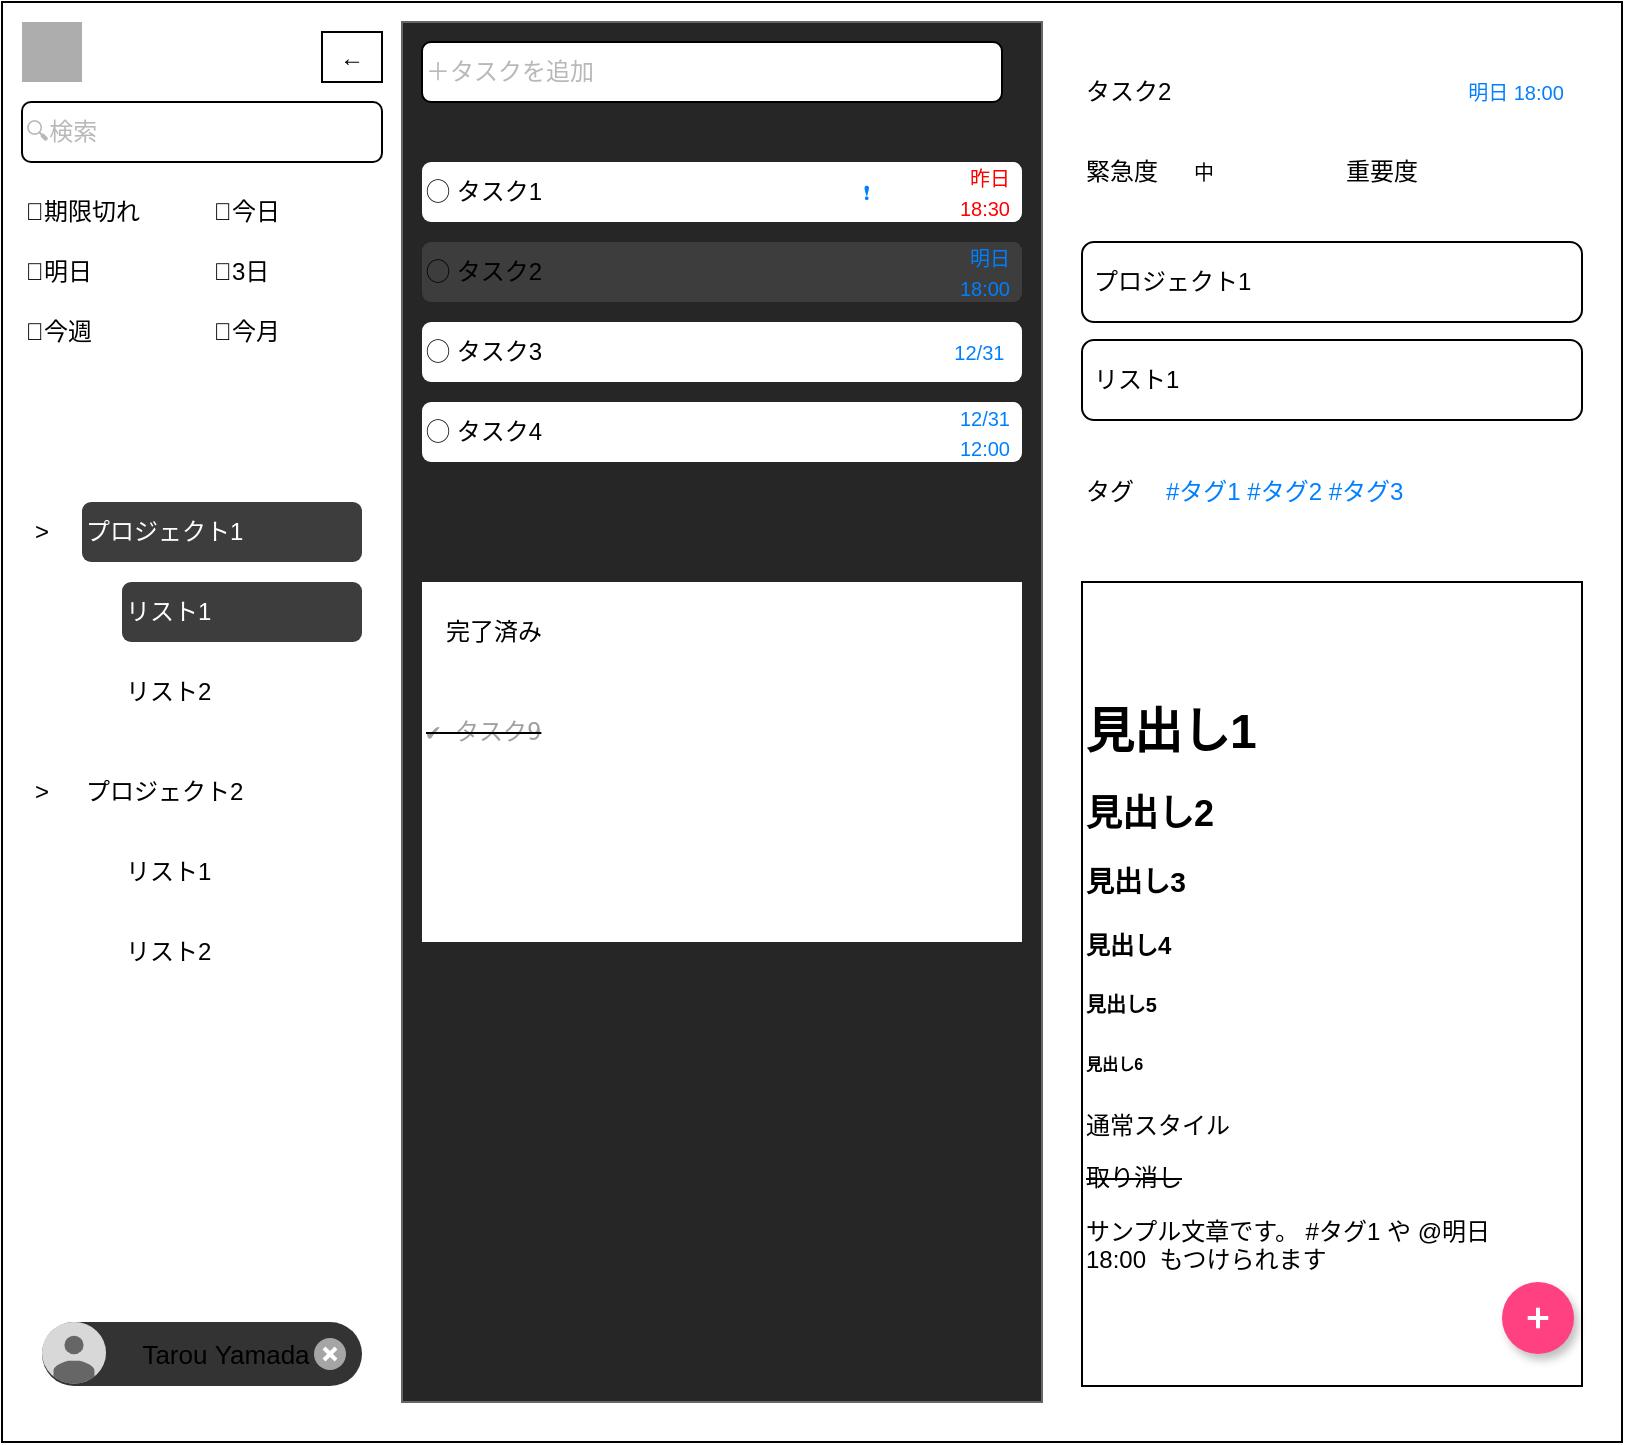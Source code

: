 <mxfile version="26.0.4">
  <diagram name="ページ1" id="5h4TbbJ6Ypmz8vVngbdw">
    <mxGraphModel dx="915" dy="823" grid="1" gridSize="10" guides="1" tooltips="1" connect="1" arrows="1" fold="1" page="1" pageScale="1" pageWidth="827" pageHeight="1169" math="0" shadow="0">
      <root>
        <mxCell id="0" />
        <mxCell id="1" parent="0" />
        <mxCell id="n6YYVhby_2eLl_aleb5d-1" value="" style="rounded=0;whiteSpace=wrap;html=1;" parent="1" vertex="1">
          <mxGeometry y="40" width="810" height="720" as="geometry" />
        </mxCell>
        <mxCell id="n6YYVhby_2eLl_aleb5d-2" value="" style="rounded=0;whiteSpace=wrap;html=1;strokeColor=none;" parent="1" vertex="1">
          <mxGeometry x="10" y="50" width="180" height="700" as="geometry" />
        </mxCell>
        <mxCell id="n6YYVhby_2eLl_aleb5d-4" value="📅今日" style="rounded=1;whiteSpace=wrap;html=1;align=left;strokeColor=none;" parent="1" vertex="1">
          <mxGeometry x="104" y="130" width="76" height="30" as="geometry" />
        </mxCell>
        <mxCell id="n6YYVhby_2eLl_aleb5d-5" value="" style="rounded=0;whiteSpace=wrap;html=1;fillColor=#262626;gradientColor=none;strokeColor=#666666;" parent="1" vertex="1">
          <mxGeometry x="200" y="50" width="320" height="690" as="geometry" />
        </mxCell>
        <mxCell id="n6YYVhby_2eLl_aleb5d-6" value="" style="rounded=0;whiteSpace=wrap;html=1;strokeColor=none;" parent="1" vertex="1">
          <mxGeometry x="530" y="50" width="270" height="690" as="geometry" />
        </mxCell>
        <mxCell id="n6YYVhby_2eLl_aleb5d-7" value="📅明日" style="rounded=1;whiteSpace=wrap;html=1;align=left;strokeColor=none;" parent="1" vertex="1">
          <mxGeometry x="10" y="160" width="80" height="30" as="geometry" />
        </mxCell>
        <mxCell id="n6YYVhby_2eLl_aleb5d-8" value="📅3日" style="rounded=1;whiteSpace=wrap;html=1;align=left;strokeColor=none;" parent="1" vertex="1">
          <mxGeometry x="104" y="160" width="76" height="30" as="geometry" />
        </mxCell>
        <mxCell id="n6YYVhby_2eLl_aleb5d-23" value="Tarou&amp;nbsp;&lt;span style=&quot;background-color: initial;&quot;&gt;Yamada&lt;/span&gt;" style="shape=rect;arcSize=50;strokeColor=none;fillColor=#333333;rounded=1;spacingLeft=24;fontSize=13;align=center;whiteSpace=wrap;html=1;" parent="1" vertex="1">
          <mxGeometry x="20" y="700" width="160" height="32" as="geometry" />
        </mxCell>
        <mxCell id="n6YYVhby_2eLl_aleb5d-24" value="" style="dashed=0;shape=mxgraph.gmdl.user;strokeColor=none;fillColor=#666666;" parent="n6YYVhby_2eLl_aleb5d-23" vertex="1">
          <mxGeometry width="32" height="32" relative="1" as="geometry" />
        </mxCell>
        <mxCell id="n6YYVhby_2eLl_aleb5d-25" value="" style="shape=ellipse;strokeColor=none;fillColor=#A5A5A5;aspect=fixed;" parent="n6YYVhby_2eLl_aleb5d-23" vertex="1">
          <mxGeometry x="1" y="0.5" width="16" height="16" relative="1" as="geometry">
            <mxPoint x="-24" y="-8" as="offset" />
          </mxGeometry>
        </mxCell>
        <mxCell id="n6YYVhby_2eLl_aleb5d-26" value="" style="dashed=0;shape=mxgraph.gmdl.x;strokeColor=#ffffff;strokeWidth=2;" parent="n6YYVhby_2eLl_aleb5d-25" vertex="1">
          <mxGeometry x="5" y="5" width="6" height="6" as="geometry" />
        </mxCell>
        <mxCell id="n6YYVhby_2eLl_aleb5d-34" value="" style="shape=image;html=1;verticalAlign=top;verticalLabelPosition=bottom;labelBackgroundColor=none;imageAspect=0;aspect=fixed;image=https://cdn4.iconfinder.com/data/icons/flat-black/128/menu.png;fontColor=none;noLabel=1;imageBorder=none;imageBackground=#ADADAD;" parent="1" vertex="1">
          <mxGeometry x="10" y="50" width="30" height="30" as="geometry" />
        </mxCell>
        <mxCell id="n6YYVhby_2eLl_aleb5d-35" value="" style="group" parent="1" vertex="1" connectable="0">
          <mxGeometry x="10" y="290" width="170" height="110" as="geometry" />
        </mxCell>
        <mxCell id="n6YYVhby_2eLl_aleb5d-27" value="プロジェクト1" style="rounded=1;whiteSpace=wrap;html=1;align=left;labelBackgroundColor=none;fillColor=#3D3D3D;fontColor=#FFFFFF;strokeColor=none;" parent="n6YYVhby_2eLl_aleb5d-35" vertex="1">
          <mxGeometry x="30" width="140" height="30" as="geometry" />
        </mxCell>
        <mxCell id="n6YYVhby_2eLl_aleb5d-28" value="リスト2" style="rounded=1;whiteSpace=wrap;html=1;align=left;strokeColor=none;" parent="n6YYVhby_2eLl_aleb5d-35" vertex="1">
          <mxGeometry x="50" y="80" width="120" height="30" as="geometry" />
        </mxCell>
        <mxCell id="n6YYVhby_2eLl_aleb5d-32" value="リスト1" style="rounded=1;whiteSpace=wrap;html=1;align=left;labelBackgroundColor=none;fillColor=#3D3D3D;fontColor=#FFFFFF;strokeColor=none;" parent="n6YYVhby_2eLl_aleb5d-35" vertex="1">
          <mxGeometry x="50" y="40" width="120" height="30" as="geometry" />
        </mxCell>
        <mxCell id="n6YYVhby_2eLl_aleb5d-33" value="&amp;gt;" style="rounded=0;whiteSpace=wrap;html=1;strokeColor=none;" parent="n6YYVhby_2eLl_aleb5d-35" vertex="1">
          <mxGeometry y="5" width="20" height="20" as="geometry" />
        </mxCell>
        <mxCell id="n6YYVhby_2eLl_aleb5d-36" value="" style="group;strokeColor=none;" parent="1" vertex="1" connectable="0">
          <mxGeometry x="10" y="420" width="170" height="110" as="geometry" />
        </mxCell>
        <mxCell id="n6YYVhby_2eLl_aleb5d-37" value="プロジェクト2" style="rounded=1;whiteSpace=wrap;html=1;align=left;labelBackgroundColor=none;strokeColor=none;fillColor=default;" parent="n6YYVhby_2eLl_aleb5d-36" vertex="1">
          <mxGeometry x="30" width="140" height="30" as="geometry" />
        </mxCell>
        <mxCell id="n6YYVhby_2eLl_aleb5d-38" value="リスト2" style="rounded=1;whiteSpace=wrap;html=1;align=left;strokeColor=none;" parent="n6YYVhby_2eLl_aleb5d-36" vertex="1">
          <mxGeometry x="50" y="80" width="120" height="30" as="geometry" />
        </mxCell>
        <mxCell id="n6YYVhby_2eLl_aleb5d-39" value="リスト1" style="rounded=1;whiteSpace=wrap;html=1;align=left;labelBackgroundColor=none;strokeColor=none;fillColor=default;" parent="n6YYVhby_2eLl_aleb5d-36" vertex="1">
          <mxGeometry x="50" y="40" width="120" height="30" as="geometry" />
        </mxCell>
        <mxCell id="n6YYVhby_2eLl_aleb5d-40" value="&amp;gt;" style="rounded=0;whiteSpace=wrap;html=1;strokeColor=none;" parent="n6YYVhby_2eLl_aleb5d-36" vertex="1">
          <mxGeometry y="5" width="20" height="20" as="geometry" />
        </mxCell>
        <mxCell id="n6YYVhby_2eLl_aleb5d-41" value="タスク2" style="rounded=0;whiteSpace=wrap;html=1;align=left;strokeColor=none;" parent="1" vertex="1">
          <mxGeometry x="540" y="70" width="130" height="30" as="geometry" />
        </mxCell>
        <mxCell id="n6YYVhby_2eLl_aleb5d-44" value="&lt;div style=&quot;text-align: justify;&quot;&gt;&lt;br&gt;&lt;/div&gt;" style="rounded=0;whiteSpace=wrap;html=1;strokeColor=none;" parent="1" vertex="1">
          <mxGeometry x="210" y="330" width="300" height="180" as="geometry" />
        </mxCell>
        <mxCell id="n6YYVhby_2eLl_aleb5d-45" value="完了済み" style="rounded=0;whiteSpace=wrap;html=1;align=left;strokeColor=none;" parent="1" vertex="1">
          <mxGeometry x="220" y="340" width="280" height="30" as="geometry" />
        </mxCell>
        <mxCell id="n6YYVhby_2eLl_aleb5d-46" value="&lt;pre style=&quot;text-align: justify;&quot;&gt;&lt;strike&gt;&lt;font color=&quot;#a1a1a1&quot;&gt;✔ タスク9&lt;/font&gt;&lt;/strike&gt;&lt;/pre&gt;" style="rounded=1;whiteSpace=wrap;html=1;align=left;strokeColor=none;fillStyle=auto;gradientColor=none;" parent="1" vertex="1">
          <mxGeometry x="210" y="390" width="300" height="30" as="geometry" />
        </mxCell>
        <mxCell id="n6YYVhby_2eLl_aleb5d-50" value="&lt;div&gt;&lt;span style=&quot;color: light-dark(rgb(0, 127, 255), rgb(0, 127, 255)); font-size: 10px; background-color: transparent;&quot;&gt;明日 18:00&lt;/span&gt;&lt;br&gt;&lt;/div&gt;" style="rounded=0;whiteSpace=wrap;html=1;strokeColor=none;" parent="1" vertex="1">
          <mxGeometry x="724" y="70" width="66" height="30" as="geometry" />
        </mxCell>
        <mxCell id="n6YYVhby_2eLl_aleb5d-57" value="&lt;h1&gt;見出し1&lt;/h1&gt;&lt;h2&gt;見出し2&lt;/h2&gt;&lt;h3&gt;見出し3&lt;/h3&gt;&lt;h4&gt;見出し4&lt;/h4&gt;&lt;h5&gt;見出し5&lt;/h5&gt;&lt;h6&gt;見出し6&lt;/h6&gt;&lt;p&gt;通常スタイル&lt;/p&gt;&lt;p&gt;&lt;strike&gt;取り消し&lt;/strike&gt;&lt;/p&gt;&lt;p&gt;サンプル文章です。 &lt;font&gt;&lt;font style=&quot;color: light-dark(rgb(0, 0, 0), rgb(0, 127, 255));&quot;&gt;#タグ1&lt;/font&gt;&amp;nbsp;や &lt;font style=&quot;color: light-dark(rgb(0, 0, 0), rgb(0, 127, 255));&quot;&gt;@明日 18:00&lt;/font&gt;&amp;nbsp;&amp;nbsp;&lt;/font&gt;もつけられます&lt;/p&gt;" style="rounded=0;whiteSpace=wrap;html=1;align=left;" parent="1" vertex="1">
          <mxGeometry x="540" y="330" width="250" height="402" as="geometry" />
        </mxCell>
        <mxCell id="n6YYVhby_2eLl_aleb5d-19" value="" style="shape=ellipse;fillColor=#FF4081;strokeColor=none;shadow=1;aspect=fixed;sketch=0;html=1;labelPosition=center;verticalLabelPosition=bottom;align=center;verticalAlign=top;" parent="1" vertex="1">
          <mxGeometry x="750" y="680" width="36" height="36" as="geometry" />
        </mxCell>
        <mxCell id="n6YYVhby_2eLl_aleb5d-20" value="" style="dashed=0;html=1;shape=mxgraph.gmdl.plus;strokeColor=#ffffff;strokeWidth=2;shadow=0;sketch=0;" parent="n6YYVhby_2eLl_aleb5d-19" vertex="1">
          <mxGeometry x="12.857" y="12.857" width="10.286" height="10.286" as="geometry" />
        </mxCell>
        <mxCell id="vU3zSg6w9GPp_9O03FrT-2" value="&lt;font style=&quot;color: rgb(184, 184, 184);&quot;&gt;🔍️検索&lt;/font&gt;" style="rounded=1;whiteSpace=wrap;html=1;align=left;strokeColor=light-dark(#000000,#9E9E9E);" parent="1" vertex="1">
          <mxGeometry x="10" y="90" width="180" height="30" as="geometry" />
        </mxCell>
        <mxCell id="vU3zSg6w9GPp_9O03FrT-3" value="←" style="rounded=0;whiteSpace=wrap;html=1;" parent="1" vertex="1">
          <mxGeometry x="160" y="55" width="30" height="25" as="geometry" />
        </mxCell>
        <mxCell id="vU3zSg6w9GPp_9O03FrT-4" value="プロジェクト1" style="rounded=1;whiteSpace=wrap;html=1;align=left;spacingLeft=4;" parent="1" vertex="1">
          <mxGeometry x="540" y="160" width="250" height="40" as="geometry" />
        </mxCell>
        <mxCell id="vU3zSg6w9GPp_9O03FrT-5" value="リスト1" style="rounded=1;whiteSpace=wrap;html=1;align=left;spacingLeft=4;" parent="1" vertex="1">
          <mxGeometry x="540" y="209" width="250" height="40" as="geometry" />
        </mxCell>
        <mxCell id="vU3zSg6w9GPp_9O03FrT-7" value="緊急度" style="rounded=0;whiteSpace=wrap;html=1;align=left;strokeColor=none;" parent="1" vertex="1">
          <mxGeometry x="540" y="110" width="50" height="30" as="geometry" />
        </mxCell>
        <mxCell id="vU3zSg6w9GPp_9O03FrT-8" value="重要度" style="rounded=0;whiteSpace=wrap;html=1;align=left;strokeColor=none;" parent="1" vertex="1">
          <mxGeometry x="670" y="110" width="50" height="30" as="geometry" />
        </mxCell>
        <mxCell id="vU3zSg6w9GPp_9O03FrT-9" value="&lt;span style=&quot;font-size: 10px; text-align: center;&quot;&gt;&lt;font style=&quot;color: rgb(255, 255, 255);&quot;&gt;中&lt;/font&gt;&lt;/span&gt;" style="rounded=1;whiteSpace=wrap;html=1;align=left;spacingLeft=4;strokeColor=none;" parent="1" vertex="1">
          <mxGeometry x="750" y="110" width="50" height="30" as="geometry" />
        </mxCell>
        <mxCell id="vU3zSg6w9GPp_9O03FrT-10" value="&lt;div style=&quot;text-align: center;&quot;&gt;&lt;span style=&quot;background-color: transparent; color: light-dark(rgb(0, 0, 0), rgb(255, 255, 255)); font-size: 10px;&quot;&gt;中&lt;/span&gt;&lt;/div&gt;" style="rounded=1;whiteSpace=wrap;html=1;align=left;spacingLeft=4;strokeColor=none;" parent="1" vertex="1">
          <mxGeometry x="590" y="110" width="40" height="30" as="geometry" />
        </mxCell>
        <mxCell id="vU3zSg6w9GPp_9O03FrT-11" value="タグ" style="rounded=0;whiteSpace=wrap;html=1;align=left;strokeColor=none;" parent="1" vertex="1">
          <mxGeometry x="540" y="270" width="50" height="30" as="geometry" />
        </mxCell>
        <mxCell id="vU3zSg6w9GPp_9O03FrT-13" value="&lt;p&gt;&lt;span style=&quot;color: light-dark(rgb(0, 127, 255), rgb(0, 127, 255)); background-color: transparent;&quot;&gt;#タグ1 #タグ2 #タグ3&lt;/span&gt;&lt;/p&gt;" style="rounded=0;whiteSpace=wrap;html=1;strokeColor=none;align=left;fontSize=12;" parent="1" vertex="1">
          <mxGeometry x="580" y="270" width="200" height="30" as="geometry" />
        </mxCell>
        <mxCell id="DxYMQf74PoOJkx8qLQiR-1" value="📅期限切れ" style="rounded=1;whiteSpace=wrap;html=1;align=left;strokeColor=none;" vertex="1" parent="1">
          <mxGeometry x="10" y="130" width="80" height="30" as="geometry" />
        </mxCell>
        <mxCell id="DxYMQf74PoOJkx8qLQiR-2" value="📅今週" style="rounded=1;whiteSpace=wrap;html=1;align=left;strokeColor=none;" vertex="1" parent="1">
          <mxGeometry x="10" y="190" width="80" height="30" as="geometry" />
        </mxCell>
        <mxCell id="DxYMQf74PoOJkx8qLQiR-3" value="" style="group" vertex="1" connectable="0" parent="1">
          <mxGeometry x="210" y="120" width="300" height="30" as="geometry" />
        </mxCell>
        <mxCell id="n6YYVhby_2eLl_aleb5d-31" value="◯ タスク1" style="rounded=1;whiteSpace=wrap;html=1;align=left;strokeColor=none;" parent="DxYMQf74PoOJkx8qLQiR-3" vertex="1">
          <mxGeometry width="300" height="30" as="geometry" />
        </mxCell>
        <mxCell id="n6YYVhby_2eLl_aleb5d-47" value="&lt;font style=&quot;font-size: 10px;&quot;&gt;昨日&lt;br&gt;18:30&lt;/font&gt;" style="rounded=0;whiteSpace=wrap;html=1;strokeColor=none;align=right;fontColor=#FF0000;" parent="DxYMQf74PoOJkx8qLQiR-3" vertex="1">
          <mxGeometry x="240" width="56" height="30" as="geometry" />
        </mxCell>
        <mxCell id="n6YYVhby_2eLl_aleb5d-55" value="&lt;font style=&quot;font-size: 10px;&quot; color=&quot;#007fff&quot;&gt;&amp;nbsp; ❗️　&lt;/font&gt;" style="rounded=0;whiteSpace=wrap;html=1;strokeColor=none;align=right;" parent="DxYMQf74PoOJkx8qLQiR-3" vertex="1">
          <mxGeometry x="200" width="26" height="30" as="geometry" />
        </mxCell>
        <mxCell id="DxYMQf74PoOJkx8qLQiR-4" value="" style="group" vertex="1" connectable="0" parent="1">
          <mxGeometry x="210" y="160" width="300" height="30" as="geometry" />
        </mxCell>
        <mxCell id="n6YYVhby_2eLl_aleb5d-42" value="◯ タスク2" style="rounded=1;whiteSpace=wrap;html=1;align=left;strokeColor=none;fillColor=#3D3D3D;" parent="DxYMQf74PoOJkx8qLQiR-4" vertex="1">
          <mxGeometry width="300" height="30" as="geometry" />
        </mxCell>
        <mxCell id="n6YYVhby_2eLl_aleb5d-48" value="&lt;font style=&quot;font-size: 10px;&quot; color=&quot;#007fff&quot;&gt;&amp;nbsp;明日&lt;br&gt;18:00&lt;/font&gt;" style="rounded=0;whiteSpace=wrap;html=1;strokeColor=none;align=right;fillColor=none;" parent="DxYMQf74PoOJkx8qLQiR-4" vertex="1">
          <mxGeometry x="240" width="56" height="30" as="geometry" />
        </mxCell>
        <mxCell id="DxYMQf74PoOJkx8qLQiR-5" value="" style="group" vertex="1" connectable="0" parent="1">
          <mxGeometry x="210" y="200" width="300" height="30" as="geometry" />
        </mxCell>
        <mxCell id="n6YYVhby_2eLl_aleb5d-43" value="◯ タスク3" style="rounded=1;whiteSpace=wrap;html=1;align=left;strokeColor=none;" parent="DxYMQf74PoOJkx8qLQiR-5" vertex="1">
          <mxGeometry width="300" height="30" as="geometry" />
        </mxCell>
        <mxCell id="n6YYVhby_2eLl_aleb5d-49" value="&lt;font style=&quot;font-size: 10px;&quot; color=&quot;#007fff&quot;&gt;&amp;nbsp;12/31&amp;nbsp;&lt;/font&gt;" style="rounded=0;whiteSpace=wrap;html=1;strokeColor=none;align=right;" parent="DxYMQf74PoOJkx8qLQiR-5" vertex="1">
          <mxGeometry x="240" width="56" height="30" as="geometry" />
        </mxCell>
        <mxCell id="DxYMQf74PoOJkx8qLQiR-6" value="" style="group" vertex="1" connectable="0" parent="1">
          <mxGeometry x="210" y="240" width="300" height="30" as="geometry" />
        </mxCell>
        <mxCell id="n6YYVhby_2eLl_aleb5d-60" value="◯ タスク4" style="rounded=1;whiteSpace=wrap;html=1;align=left;strokeColor=none;" parent="DxYMQf74PoOJkx8qLQiR-6" vertex="1">
          <mxGeometry width="300" height="30" as="geometry" />
        </mxCell>
        <mxCell id="n6YYVhby_2eLl_aleb5d-61" value="&lt;font style=&quot;font-size: 10px;&quot; color=&quot;#007fff&quot;&gt;&amp;nbsp;12/31 12:00&lt;/font&gt;" style="rounded=0;whiteSpace=wrap;html=1;strokeColor=none;align=right;" parent="DxYMQf74PoOJkx8qLQiR-6" vertex="1">
          <mxGeometry x="240" width="56" height="30" as="geometry" />
        </mxCell>
        <mxCell id="DxYMQf74PoOJkx8qLQiR-7" value="&lt;font style=&quot;color: rgb(184, 184, 184);&quot;&gt;＋タスクを追加&lt;/font&gt;" style="rounded=1;whiteSpace=wrap;html=1;align=left;strokeColor=light-dark(#000000,#9E9E9E);" vertex="1" parent="1">
          <mxGeometry x="210" y="60" width="290" height="30" as="geometry" />
        </mxCell>
        <mxCell id="DxYMQf74PoOJkx8qLQiR-10" value="📅今月" style="rounded=1;whiteSpace=wrap;html=1;align=left;strokeColor=none;" vertex="1" parent="1">
          <mxGeometry x="104" y="190" width="76" height="30" as="geometry" />
        </mxCell>
      </root>
    </mxGraphModel>
  </diagram>
</mxfile>

